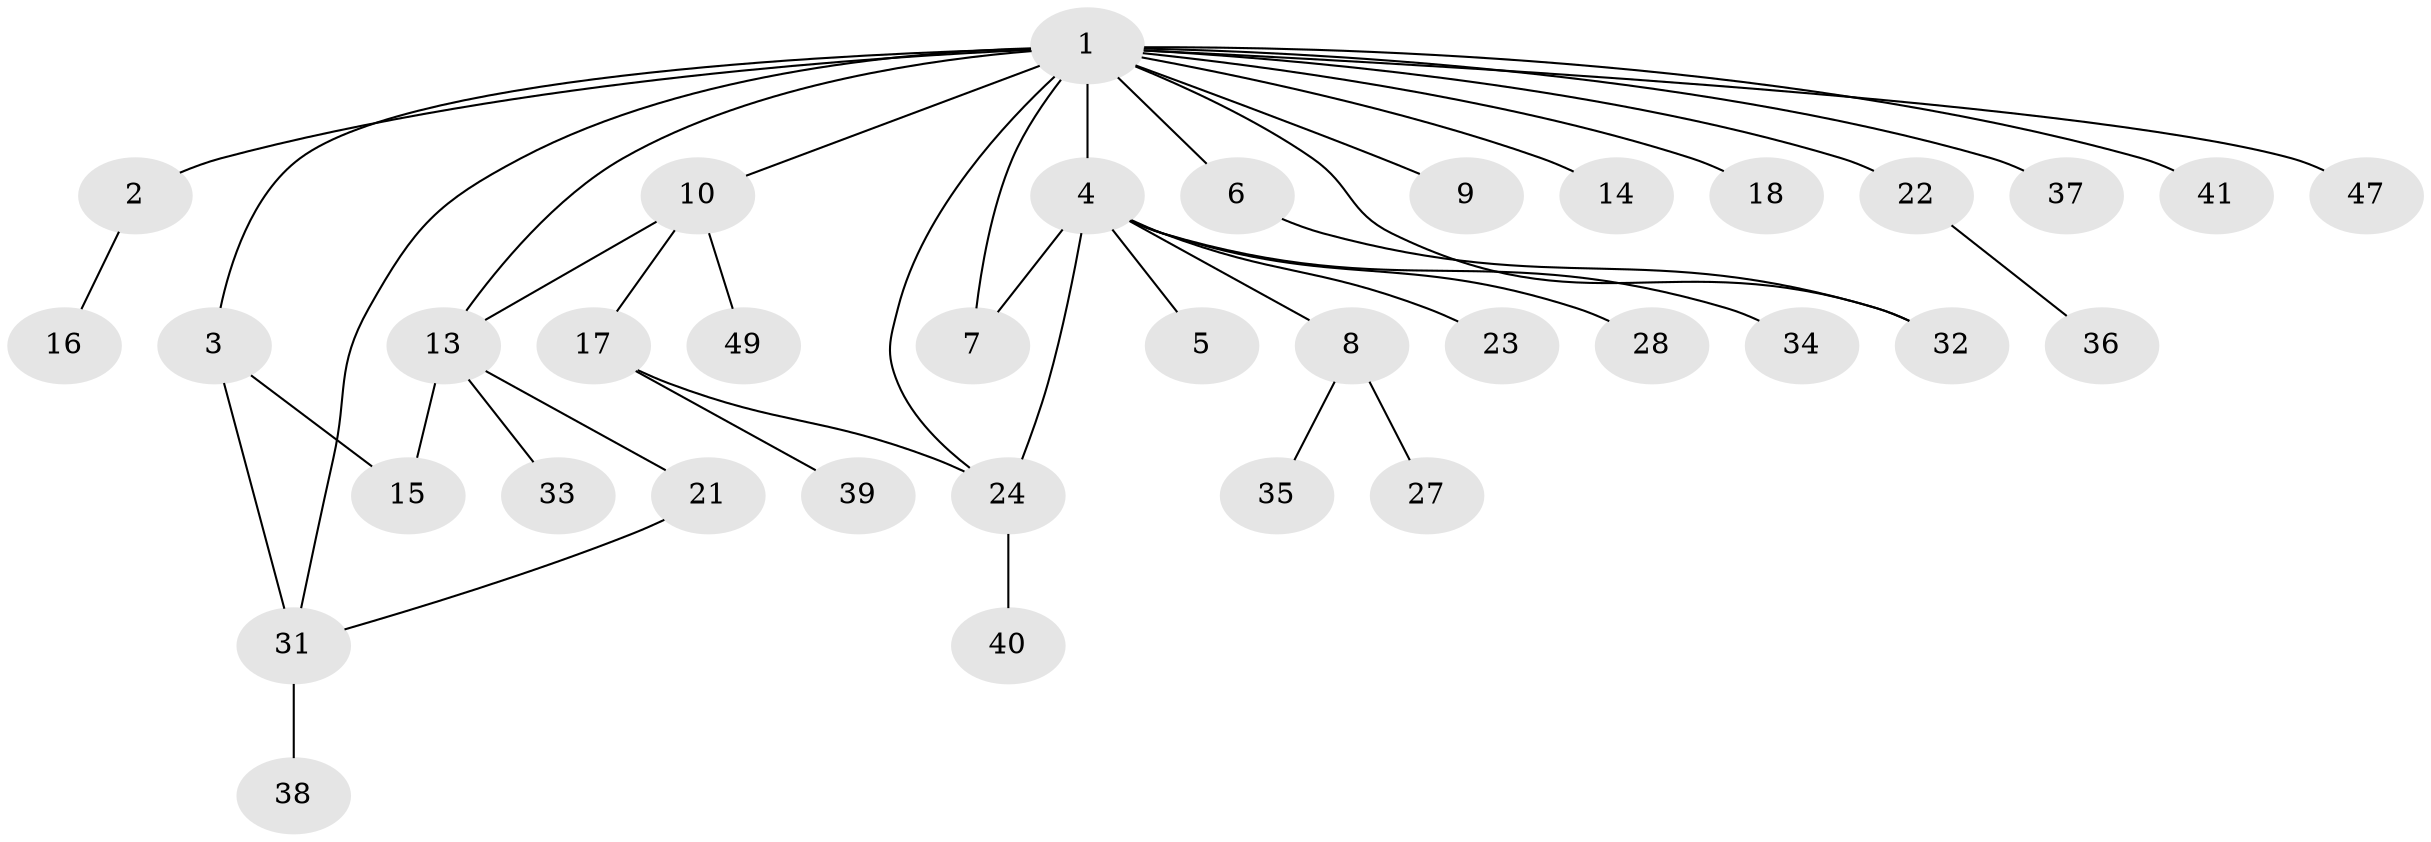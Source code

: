// original degree distribution, {20: 0.0196078431372549, 3: 0.09803921568627451, 7: 0.0196078431372549, 1: 0.5294117647058824, 2: 0.19607843137254902, 4: 0.0784313725490196, 5: 0.058823529411764705}
// Generated by graph-tools (version 1.1) at 2025/11/02/27/25 16:11:09]
// undirected, 35 vertices, 42 edges
graph export_dot {
graph [start="1"]
  node [color=gray90,style=filled];
  1 [super="+46"];
  2 [super="+20"];
  3;
  4 [super="+11"];
  5;
  6 [super="+12"];
  7 [super="+45"];
  8 [super="+30"];
  9;
  10 [super="+51"];
  13 [super="+25"];
  14;
  15;
  16;
  17 [super="+43"];
  18 [super="+19"];
  21 [super="+29"];
  22 [super="+50"];
  23;
  24 [super="+26"];
  27 [super="+44"];
  28;
  31 [super="+42"];
  32 [super="+48"];
  33;
  34;
  35;
  36;
  37;
  38;
  39;
  40;
  41;
  47;
  49;
  1 -- 2 [weight=2];
  1 -- 3;
  1 -- 4 [weight=2];
  1 -- 6;
  1 -- 7;
  1 -- 9;
  1 -- 10;
  1 -- 13;
  1 -- 14;
  1 -- 18;
  1 -- 22;
  1 -- 24;
  1 -- 31;
  1 -- 37;
  1 -- 41;
  1 -- 47;
  1 -- 32;
  2 -- 16;
  3 -- 15;
  3 -- 31;
  4 -- 5;
  4 -- 8;
  4 -- 28;
  4 -- 34;
  4 -- 24;
  4 -- 23;
  4 -- 7;
  6 -- 32;
  8 -- 27;
  8 -- 35;
  10 -- 17;
  10 -- 49;
  10 -- 13;
  13 -- 15;
  13 -- 21;
  13 -- 33;
  17 -- 24;
  17 -- 39;
  21 -- 31;
  22 -- 36;
  24 -- 40;
  31 -- 38;
}
